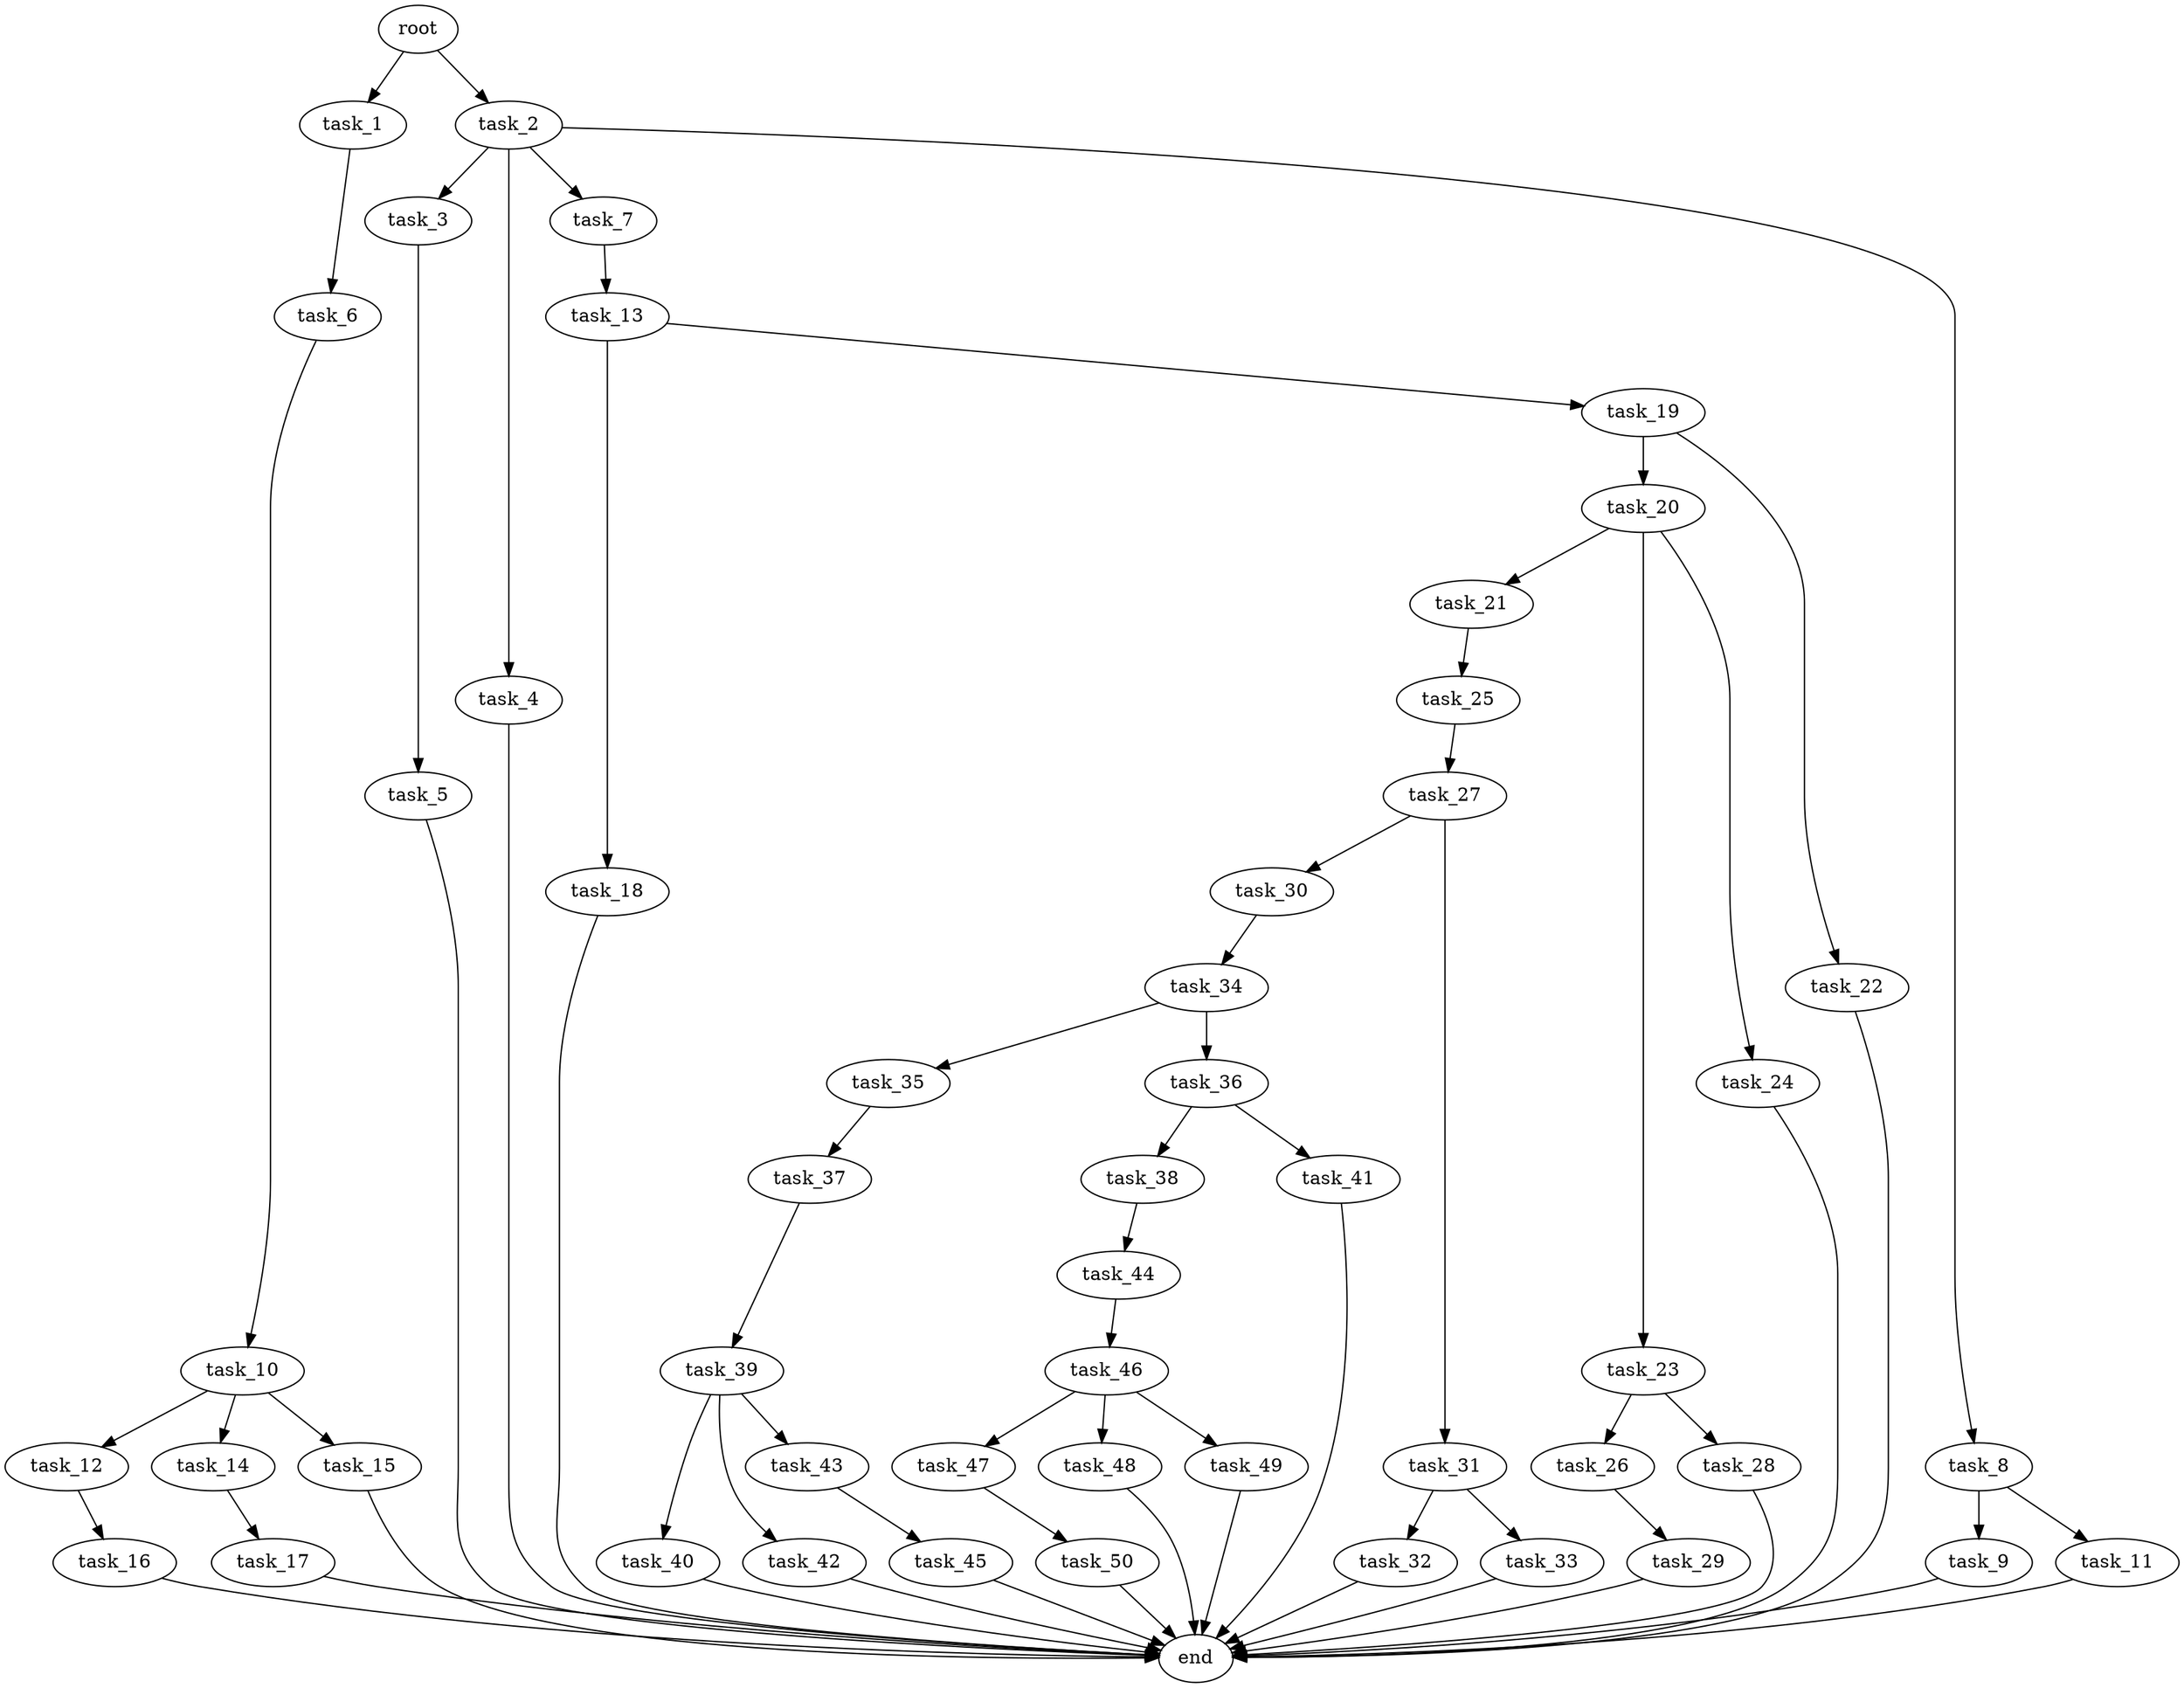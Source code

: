 digraph G {
  root [size="0.000000e+00"];
  task_1 [size="5.157171e+09"];
  task_2 [size="1.109532e+09"];
  task_3 [size="8.578796e+09"];
  task_4 [size="8.549099e+09"];
  task_5 [size="6.335247e+09"];
  task_6 [size="3.121193e+09"];
  task_7 [size="9.487825e+09"];
  task_8 [size="3.418718e+09"];
  task_9 [size="8.601526e+08"];
  task_10 [size="7.039010e+09"];
  task_11 [size="1.566567e+09"];
  task_12 [size="6.362173e+09"];
  task_13 [size="4.449898e+09"];
  task_14 [size="5.872877e+09"];
  task_15 [size="2.326229e+07"];
  task_16 [size="3.118880e+09"];
  task_17 [size="3.864854e+08"];
  task_18 [size="3.612224e+09"];
  task_19 [size="1.463428e+07"];
  task_20 [size="7.448657e+09"];
  task_21 [size="7.924057e+09"];
  task_22 [size="8.066915e+09"];
  task_23 [size="9.027447e+09"];
  task_24 [size="4.532900e+09"];
  task_25 [size="2.959826e+09"];
  task_26 [size="8.175465e+09"];
  task_27 [size="4.588254e+09"];
  task_28 [size="2.127589e+09"];
  task_29 [size="2.187877e+08"];
  task_30 [size="1.046560e+09"];
  task_31 [size="8.093433e+09"];
  task_32 [size="3.537521e+09"];
  task_33 [size="9.104339e+09"];
  task_34 [size="2.718391e+09"];
  task_35 [size="4.738539e+09"];
  task_36 [size="9.463713e+09"];
  task_37 [size="1.525509e+09"];
  task_38 [size="3.281894e+09"];
  task_39 [size="9.767190e+09"];
  task_40 [size="5.996835e+09"];
  task_41 [size="7.905804e+09"];
  task_42 [size="4.550484e+09"];
  task_43 [size="2.678023e+09"];
  task_44 [size="2.225619e+09"];
  task_45 [size="8.578657e+09"];
  task_46 [size="9.373654e+09"];
  task_47 [size="2.655981e+09"];
  task_48 [size="6.182751e+09"];
  task_49 [size="5.806664e+09"];
  task_50 [size="9.211150e+09"];
  end [size="0.000000e+00"];

  root -> task_1 [size="1.000000e-12"];
  root -> task_2 [size="1.000000e-12"];
  task_1 -> task_6 [size="3.121193e+08"];
  task_2 -> task_3 [size="8.578796e+08"];
  task_2 -> task_4 [size="8.549099e+08"];
  task_2 -> task_7 [size="9.487825e+08"];
  task_2 -> task_8 [size="3.418718e+08"];
  task_3 -> task_5 [size="6.335247e+08"];
  task_4 -> end [size="1.000000e-12"];
  task_5 -> end [size="1.000000e-12"];
  task_6 -> task_10 [size="7.039010e+08"];
  task_7 -> task_13 [size="4.449898e+08"];
  task_8 -> task_9 [size="8.601526e+07"];
  task_8 -> task_11 [size="1.566567e+08"];
  task_9 -> end [size="1.000000e-12"];
  task_10 -> task_12 [size="6.362173e+08"];
  task_10 -> task_14 [size="5.872877e+08"];
  task_10 -> task_15 [size="2.326229e+06"];
  task_11 -> end [size="1.000000e-12"];
  task_12 -> task_16 [size="3.118880e+08"];
  task_13 -> task_18 [size="3.612224e+08"];
  task_13 -> task_19 [size="1.463428e+06"];
  task_14 -> task_17 [size="3.864854e+07"];
  task_15 -> end [size="1.000000e-12"];
  task_16 -> end [size="1.000000e-12"];
  task_17 -> end [size="1.000000e-12"];
  task_18 -> end [size="1.000000e-12"];
  task_19 -> task_20 [size="7.448657e+08"];
  task_19 -> task_22 [size="8.066915e+08"];
  task_20 -> task_21 [size="7.924057e+08"];
  task_20 -> task_23 [size="9.027447e+08"];
  task_20 -> task_24 [size="4.532900e+08"];
  task_21 -> task_25 [size="2.959826e+08"];
  task_22 -> end [size="1.000000e-12"];
  task_23 -> task_26 [size="8.175465e+08"];
  task_23 -> task_28 [size="2.127589e+08"];
  task_24 -> end [size="1.000000e-12"];
  task_25 -> task_27 [size="4.588254e+08"];
  task_26 -> task_29 [size="2.187877e+07"];
  task_27 -> task_30 [size="1.046560e+08"];
  task_27 -> task_31 [size="8.093433e+08"];
  task_28 -> end [size="1.000000e-12"];
  task_29 -> end [size="1.000000e-12"];
  task_30 -> task_34 [size="2.718391e+08"];
  task_31 -> task_32 [size="3.537521e+08"];
  task_31 -> task_33 [size="9.104339e+08"];
  task_32 -> end [size="1.000000e-12"];
  task_33 -> end [size="1.000000e-12"];
  task_34 -> task_35 [size="4.738539e+08"];
  task_34 -> task_36 [size="9.463713e+08"];
  task_35 -> task_37 [size="1.525509e+08"];
  task_36 -> task_38 [size="3.281894e+08"];
  task_36 -> task_41 [size="7.905804e+08"];
  task_37 -> task_39 [size="9.767190e+08"];
  task_38 -> task_44 [size="2.225619e+08"];
  task_39 -> task_40 [size="5.996835e+08"];
  task_39 -> task_42 [size="4.550484e+08"];
  task_39 -> task_43 [size="2.678023e+08"];
  task_40 -> end [size="1.000000e-12"];
  task_41 -> end [size="1.000000e-12"];
  task_42 -> end [size="1.000000e-12"];
  task_43 -> task_45 [size="8.578657e+08"];
  task_44 -> task_46 [size="9.373654e+08"];
  task_45 -> end [size="1.000000e-12"];
  task_46 -> task_47 [size="2.655981e+08"];
  task_46 -> task_48 [size="6.182751e+08"];
  task_46 -> task_49 [size="5.806664e+08"];
  task_47 -> task_50 [size="9.211150e+08"];
  task_48 -> end [size="1.000000e-12"];
  task_49 -> end [size="1.000000e-12"];
  task_50 -> end [size="1.000000e-12"];
}
